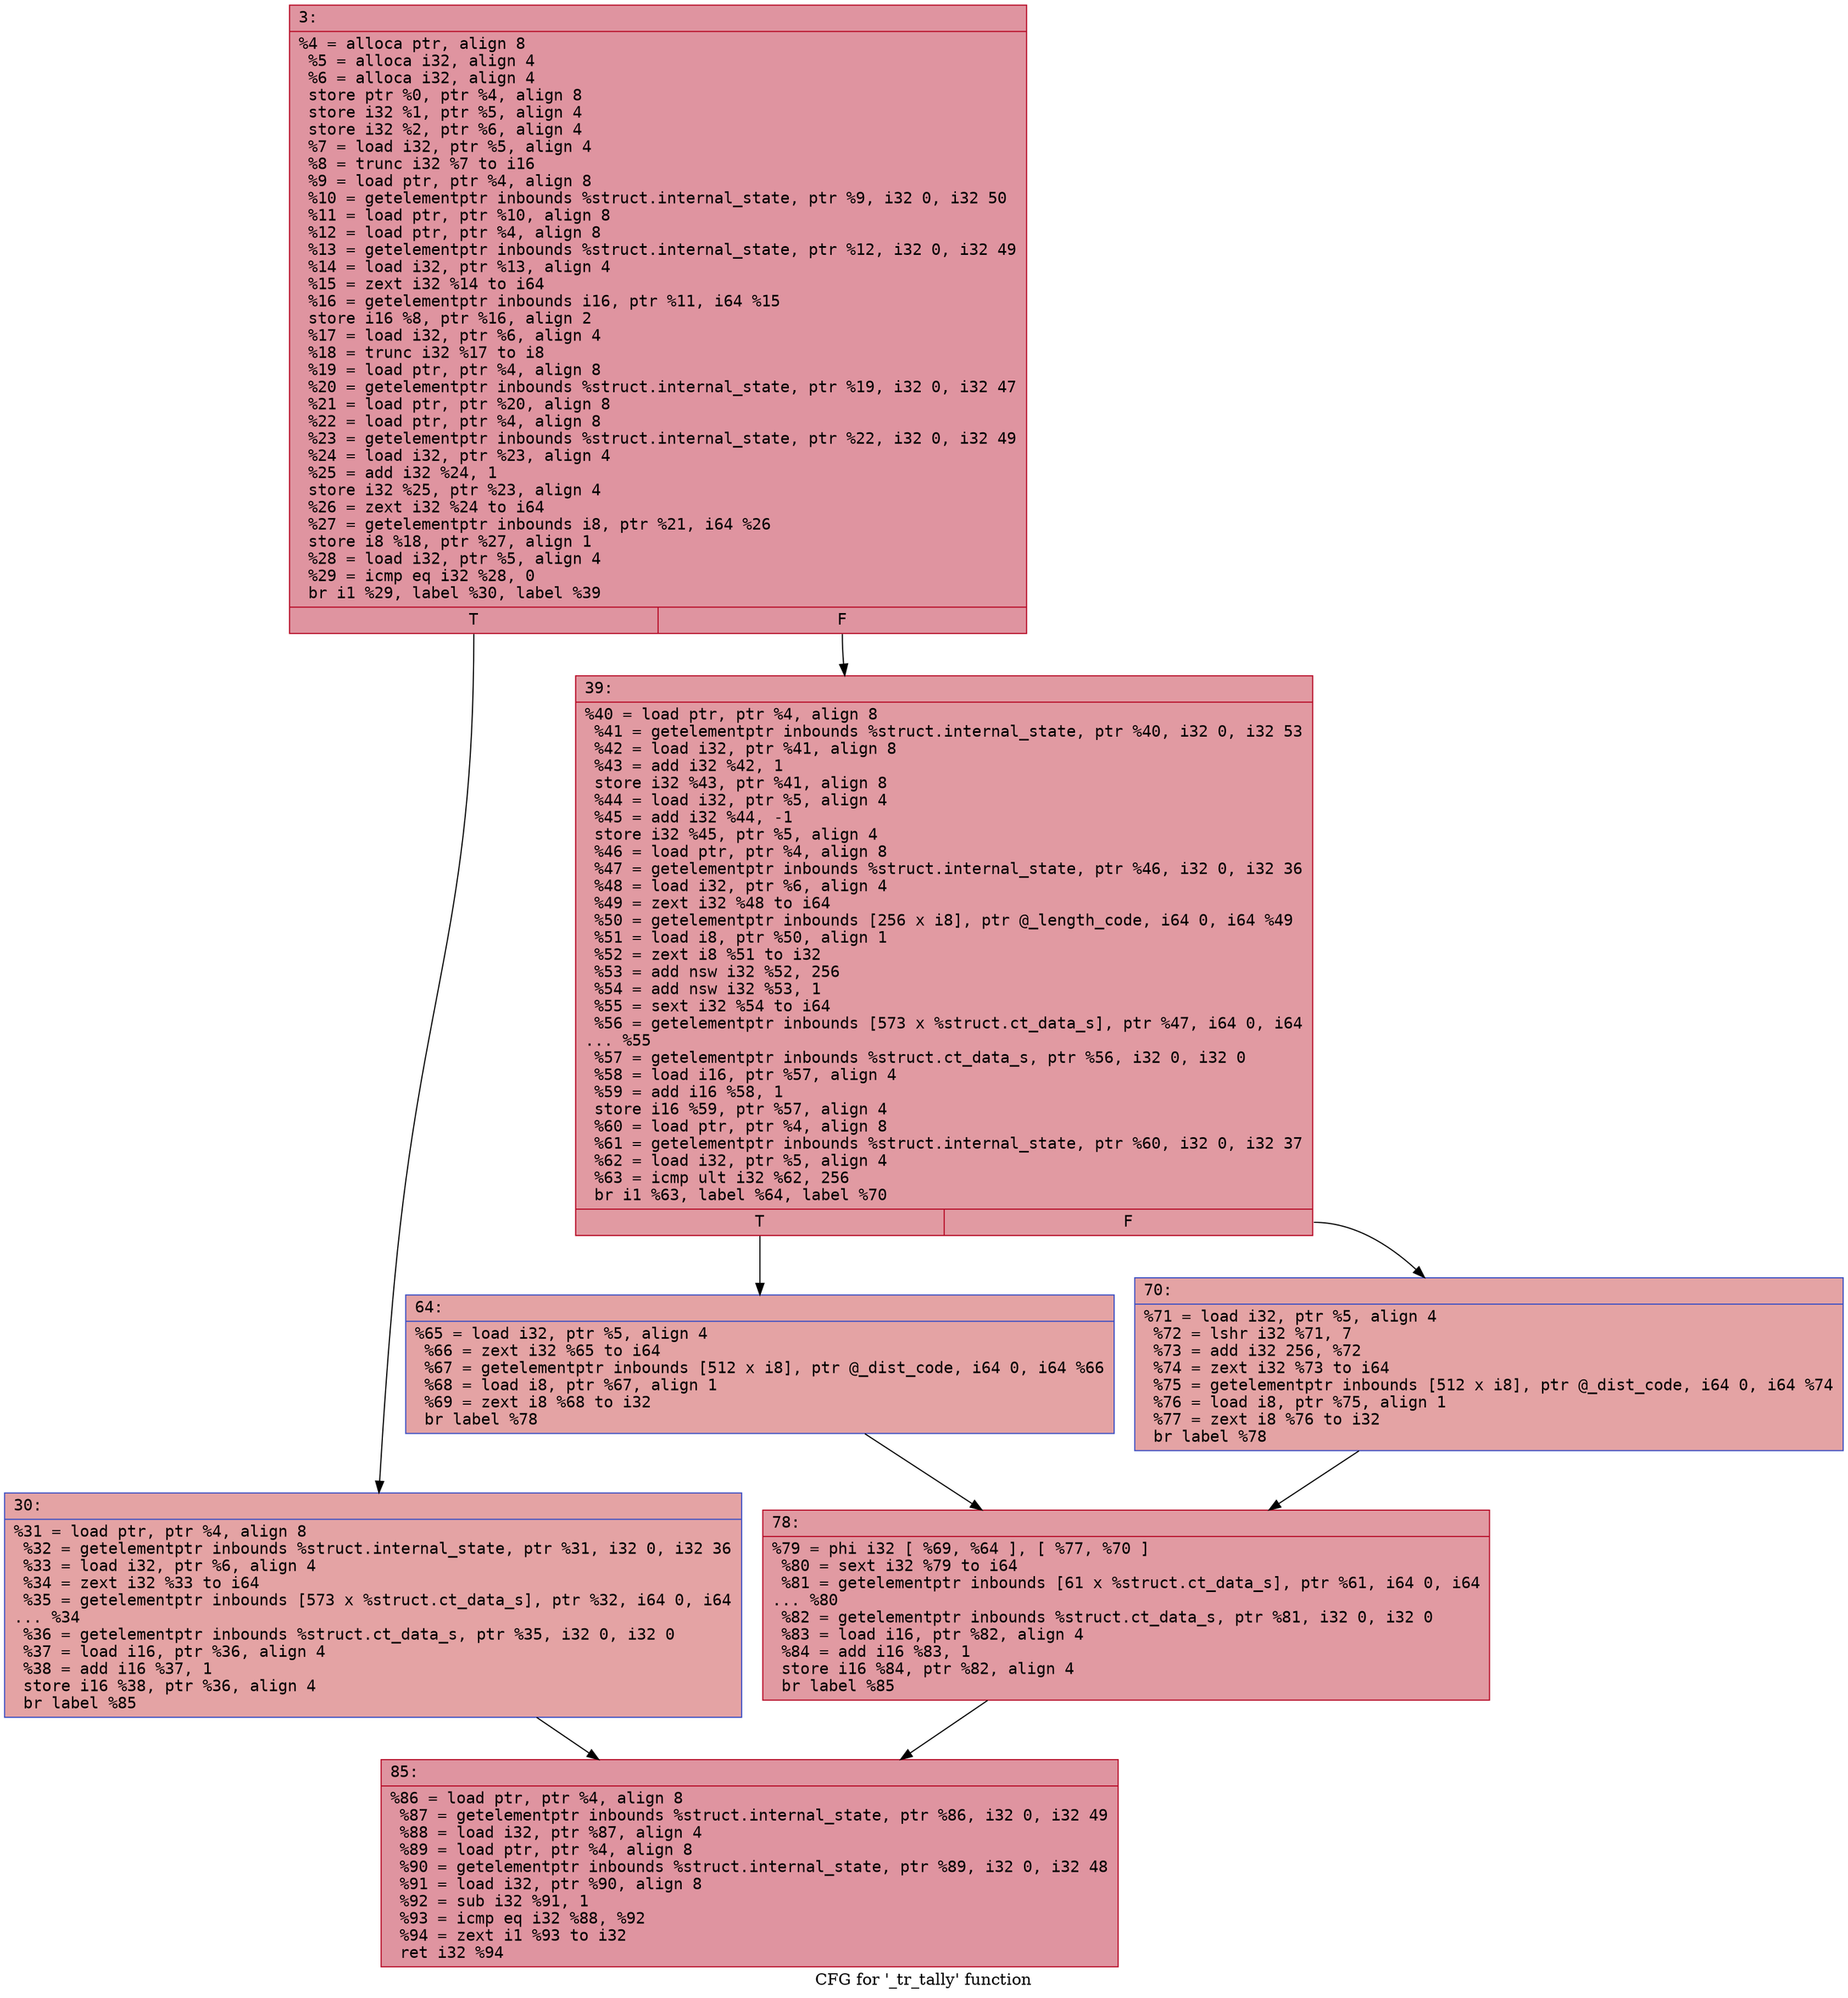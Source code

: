 digraph "CFG for '_tr_tally' function" {
	label="CFG for '_tr_tally' function";

	Node0x600002a459a0 [shape=record,color="#b70d28ff", style=filled, fillcolor="#b70d2870" fontname="Courier",label="{3:\l|  %4 = alloca ptr, align 8\l  %5 = alloca i32, align 4\l  %6 = alloca i32, align 4\l  store ptr %0, ptr %4, align 8\l  store i32 %1, ptr %5, align 4\l  store i32 %2, ptr %6, align 4\l  %7 = load i32, ptr %5, align 4\l  %8 = trunc i32 %7 to i16\l  %9 = load ptr, ptr %4, align 8\l  %10 = getelementptr inbounds %struct.internal_state, ptr %9, i32 0, i32 50\l  %11 = load ptr, ptr %10, align 8\l  %12 = load ptr, ptr %4, align 8\l  %13 = getelementptr inbounds %struct.internal_state, ptr %12, i32 0, i32 49\l  %14 = load i32, ptr %13, align 4\l  %15 = zext i32 %14 to i64\l  %16 = getelementptr inbounds i16, ptr %11, i64 %15\l  store i16 %8, ptr %16, align 2\l  %17 = load i32, ptr %6, align 4\l  %18 = trunc i32 %17 to i8\l  %19 = load ptr, ptr %4, align 8\l  %20 = getelementptr inbounds %struct.internal_state, ptr %19, i32 0, i32 47\l  %21 = load ptr, ptr %20, align 8\l  %22 = load ptr, ptr %4, align 8\l  %23 = getelementptr inbounds %struct.internal_state, ptr %22, i32 0, i32 49\l  %24 = load i32, ptr %23, align 4\l  %25 = add i32 %24, 1\l  store i32 %25, ptr %23, align 4\l  %26 = zext i32 %24 to i64\l  %27 = getelementptr inbounds i8, ptr %21, i64 %26\l  store i8 %18, ptr %27, align 1\l  %28 = load i32, ptr %5, align 4\l  %29 = icmp eq i32 %28, 0\l  br i1 %29, label %30, label %39\l|{<s0>T|<s1>F}}"];
	Node0x600002a459a0:s0 -> Node0x600002a459f0[tooltip="3 -> 30\nProbability 37.50%" ];
	Node0x600002a459a0:s1 -> Node0x600002a45a40[tooltip="3 -> 39\nProbability 62.50%" ];
	Node0x600002a459f0 [shape=record,color="#3d50c3ff", style=filled, fillcolor="#c32e3170" fontname="Courier",label="{30:\l|  %31 = load ptr, ptr %4, align 8\l  %32 = getelementptr inbounds %struct.internal_state, ptr %31, i32 0, i32 36\l  %33 = load i32, ptr %6, align 4\l  %34 = zext i32 %33 to i64\l  %35 = getelementptr inbounds [573 x %struct.ct_data_s], ptr %32, i64 0, i64\l... %34\l  %36 = getelementptr inbounds %struct.ct_data_s, ptr %35, i32 0, i32 0\l  %37 = load i16, ptr %36, align 4\l  %38 = add i16 %37, 1\l  store i16 %38, ptr %36, align 4\l  br label %85\l}"];
	Node0x600002a459f0 -> Node0x600002a45b80[tooltip="30 -> 85\nProbability 100.00%" ];
	Node0x600002a45a40 [shape=record,color="#b70d28ff", style=filled, fillcolor="#bb1b2c70" fontname="Courier",label="{39:\l|  %40 = load ptr, ptr %4, align 8\l  %41 = getelementptr inbounds %struct.internal_state, ptr %40, i32 0, i32 53\l  %42 = load i32, ptr %41, align 8\l  %43 = add i32 %42, 1\l  store i32 %43, ptr %41, align 8\l  %44 = load i32, ptr %5, align 4\l  %45 = add i32 %44, -1\l  store i32 %45, ptr %5, align 4\l  %46 = load ptr, ptr %4, align 8\l  %47 = getelementptr inbounds %struct.internal_state, ptr %46, i32 0, i32 36\l  %48 = load i32, ptr %6, align 4\l  %49 = zext i32 %48 to i64\l  %50 = getelementptr inbounds [256 x i8], ptr @_length_code, i64 0, i64 %49\l  %51 = load i8, ptr %50, align 1\l  %52 = zext i8 %51 to i32\l  %53 = add nsw i32 %52, 256\l  %54 = add nsw i32 %53, 1\l  %55 = sext i32 %54 to i64\l  %56 = getelementptr inbounds [573 x %struct.ct_data_s], ptr %47, i64 0, i64\l... %55\l  %57 = getelementptr inbounds %struct.ct_data_s, ptr %56, i32 0, i32 0\l  %58 = load i16, ptr %57, align 4\l  %59 = add i16 %58, 1\l  store i16 %59, ptr %57, align 4\l  %60 = load ptr, ptr %4, align 8\l  %61 = getelementptr inbounds %struct.internal_state, ptr %60, i32 0, i32 37\l  %62 = load i32, ptr %5, align 4\l  %63 = icmp ult i32 %62, 256\l  br i1 %63, label %64, label %70\l|{<s0>T|<s1>F}}"];
	Node0x600002a45a40:s0 -> Node0x600002a45a90[tooltip="39 -> 64\nProbability 50.00%" ];
	Node0x600002a45a40:s1 -> Node0x600002a45ae0[tooltip="39 -> 70\nProbability 50.00%" ];
	Node0x600002a45a90 [shape=record,color="#3d50c3ff", style=filled, fillcolor="#c32e3170" fontname="Courier",label="{64:\l|  %65 = load i32, ptr %5, align 4\l  %66 = zext i32 %65 to i64\l  %67 = getelementptr inbounds [512 x i8], ptr @_dist_code, i64 0, i64 %66\l  %68 = load i8, ptr %67, align 1\l  %69 = zext i8 %68 to i32\l  br label %78\l}"];
	Node0x600002a45a90 -> Node0x600002a45b30[tooltip="64 -> 78\nProbability 100.00%" ];
	Node0x600002a45ae0 [shape=record,color="#3d50c3ff", style=filled, fillcolor="#c32e3170" fontname="Courier",label="{70:\l|  %71 = load i32, ptr %5, align 4\l  %72 = lshr i32 %71, 7\l  %73 = add i32 256, %72\l  %74 = zext i32 %73 to i64\l  %75 = getelementptr inbounds [512 x i8], ptr @_dist_code, i64 0, i64 %74\l  %76 = load i8, ptr %75, align 1\l  %77 = zext i8 %76 to i32\l  br label %78\l}"];
	Node0x600002a45ae0 -> Node0x600002a45b30[tooltip="70 -> 78\nProbability 100.00%" ];
	Node0x600002a45b30 [shape=record,color="#b70d28ff", style=filled, fillcolor="#bb1b2c70" fontname="Courier",label="{78:\l|  %79 = phi i32 [ %69, %64 ], [ %77, %70 ]\l  %80 = sext i32 %79 to i64\l  %81 = getelementptr inbounds [61 x %struct.ct_data_s], ptr %61, i64 0, i64\l... %80\l  %82 = getelementptr inbounds %struct.ct_data_s, ptr %81, i32 0, i32 0\l  %83 = load i16, ptr %82, align 4\l  %84 = add i16 %83, 1\l  store i16 %84, ptr %82, align 4\l  br label %85\l}"];
	Node0x600002a45b30 -> Node0x600002a45b80[tooltip="78 -> 85\nProbability 100.00%" ];
	Node0x600002a45b80 [shape=record,color="#b70d28ff", style=filled, fillcolor="#b70d2870" fontname="Courier",label="{85:\l|  %86 = load ptr, ptr %4, align 8\l  %87 = getelementptr inbounds %struct.internal_state, ptr %86, i32 0, i32 49\l  %88 = load i32, ptr %87, align 4\l  %89 = load ptr, ptr %4, align 8\l  %90 = getelementptr inbounds %struct.internal_state, ptr %89, i32 0, i32 48\l  %91 = load i32, ptr %90, align 8\l  %92 = sub i32 %91, 1\l  %93 = icmp eq i32 %88, %92\l  %94 = zext i1 %93 to i32\l  ret i32 %94\l}"];
}
